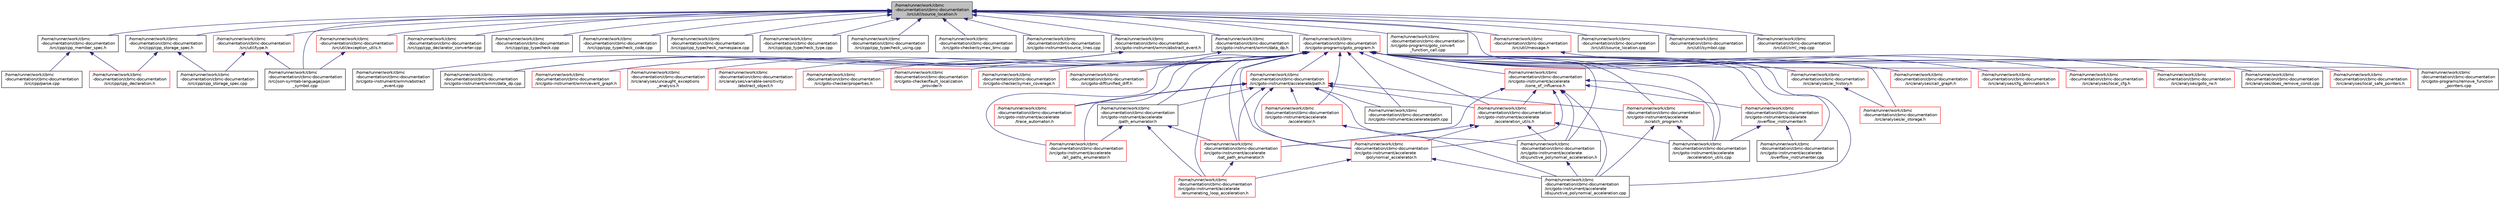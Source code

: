 digraph "/home/runner/work/cbmc-documentation/cbmc-documentation/src/util/source_location.h"
{
 // LATEX_PDF_SIZE
  bgcolor="transparent";
  edge [fontname="Helvetica",fontsize="10",labelfontname="Helvetica",labelfontsize="10"];
  node [fontname="Helvetica",fontsize="10",shape=record];
  Node1 [label="/home/runner/work/cbmc\l-documentation/cbmc-documentation\l/src/util/source_location.h",height=0.2,width=0.4,color="black", fillcolor="grey75", style="filled", fontcolor="black",tooltip=" "];
  Node1 -> Node2 [dir="back",color="midnightblue",fontsize="10",style="solid",fontname="Helvetica"];
  Node2 [label="/home/runner/work/cbmc\l-documentation/cbmc-documentation\l/src/cpp/cpp_storage_spec.h",height=0.2,width=0.4,color="black",URL="$cpp__storage__spec_8h.html",tooltip=" "];
  Node2 -> Node3 [dir="back",color="midnightblue",fontsize="10",style="solid",fontname="Helvetica"];
  Node3 [label="/home/runner/work/cbmc\l-documentation/cbmc-documentation\l/src/cpp/cpp_declaration.h",height=0.2,width=0.4,color="red",URL="$cpp__declaration_8h.html",tooltip=" "];
  Node2 -> Node48 [dir="back",color="midnightblue",fontsize="10",style="solid",fontname="Helvetica"];
  Node48 [label="/home/runner/work/cbmc\l-documentation/cbmc-documentation\l/src/cpp/cpp_storage_spec.cpp",height=0.2,width=0.4,color="black",URL="$cpp__storage__spec_8cpp.html",tooltip=" "];
  Node1 -> Node49 [dir="back",color="midnightblue",fontsize="10",style="solid",fontname="Helvetica"];
  Node49 [label="/home/runner/work/cbmc\l-documentation/cbmc-documentation\l/src/cpp/cpp_member_spec.h",height=0.2,width=0.4,color="black",URL="$cpp__member__spec_8h.html",tooltip=" "];
  Node49 -> Node3 [dir="back",color="midnightblue",fontsize="10",style="solid",fontname="Helvetica"];
  Node49 -> Node43 [dir="back",color="midnightblue",fontsize="10",style="solid",fontname="Helvetica"];
  Node43 [label="/home/runner/work/cbmc\l-documentation/cbmc-documentation\l/src/cpp/parse.cpp",height=0.2,width=0.4,color="black",URL="$parse_8cpp.html",tooltip=" "];
  Node1 -> Node8 [dir="back",color="midnightblue",fontsize="10",style="solid",fontname="Helvetica"];
  Node8 [label="/home/runner/work/cbmc\l-documentation/cbmc-documentation\l/src/cpp/cpp_declarator_converter.cpp",height=0.2,width=0.4,color="black",URL="$cpp__declarator__converter_8cpp.html",tooltip=" "];
  Node1 -> Node13 [dir="back",color="midnightblue",fontsize="10",style="solid",fontname="Helvetica"];
  Node13 [label="/home/runner/work/cbmc\l-documentation/cbmc-documentation\l/src/cpp/cpp_typecheck.cpp",height=0.2,width=0.4,color="black",URL="$cpp__typecheck_8cpp.html",tooltip=" "];
  Node1 -> Node15 [dir="back",color="midnightblue",fontsize="10",style="solid",fontname="Helvetica"];
  Node15 [label="/home/runner/work/cbmc\l-documentation/cbmc-documentation\l/src/cpp/cpp_typecheck_code.cpp",height=0.2,width=0.4,color="black",URL="$cpp__typecheck__code_8cpp.html",tooltip=" "];
  Node1 -> Node28 [dir="back",color="midnightblue",fontsize="10",style="solid",fontname="Helvetica"];
  Node28 [label="/home/runner/work/cbmc\l-documentation/cbmc-documentation\l/src/cpp/cpp_typecheck_namespace.cpp",height=0.2,width=0.4,color="black",URL="$cpp__typecheck__namespace_8cpp.html",tooltip=" "];
  Node1 -> Node32 [dir="back",color="midnightblue",fontsize="10",style="solid",fontname="Helvetica"];
  Node32 [label="/home/runner/work/cbmc\l-documentation/cbmc-documentation\l/src/cpp/cpp_typecheck_type.cpp",height=0.2,width=0.4,color="black",URL="$cpp__typecheck__type_8cpp.html",tooltip=" "];
  Node1 -> Node33 [dir="back",color="midnightblue",fontsize="10",style="solid",fontname="Helvetica"];
  Node33 [label="/home/runner/work/cbmc\l-documentation/cbmc-documentation\l/src/cpp/cpp_typecheck_using.cpp",height=0.2,width=0.4,color="black",URL="$cpp__typecheck__using_8cpp.html",tooltip=" "];
  Node1 -> Node50 [dir="back",color="midnightblue",fontsize="10",style="solid",fontname="Helvetica"];
  Node50 [label="/home/runner/work/cbmc\l-documentation/cbmc-documentation\l/src/goto-checker/symex_bmc.cpp",height=0.2,width=0.4,color="black",URL="$symex__bmc_8cpp.html",tooltip=" "];
  Node1 -> Node51 [dir="back",color="midnightblue",fontsize="10",style="solid",fontname="Helvetica"];
  Node51 [label="/home/runner/work/cbmc\l-documentation/cbmc-documentation\l/src/goto-instrument/source_lines.cpp",height=0.2,width=0.4,color="black",URL="$source__lines_8cpp.html",tooltip=" "];
  Node1 -> Node52 [dir="back",color="midnightblue",fontsize="10",style="solid",fontname="Helvetica"];
  Node52 [label="/home/runner/work/cbmc\l-documentation/cbmc-documentation\l/src/goto-instrument/wmm/abstract_event.h",height=0.2,width=0.4,color="black",URL="$abstract__event_8h.html",tooltip=" "];
  Node52 -> Node53 [dir="back",color="midnightblue",fontsize="10",style="solid",fontname="Helvetica"];
  Node53 [label="/home/runner/work/cbmc\l-documentation/cbmc-documentation\l/src/goto-instrument/wmm/abstract\l_event.cpp",height=0.2,width=0.4,color="black",URL="$abstract__event_8cpp.html",tooltip=" "];
  Node52 -> Node54 [dir="back",color="midnightblue",fontsize="10",style="solid",fontname="Helvetica"];
  Node54 [label="/home/runner/work/cbmc\l-documentation/cbmc-documentation\l/src/goto-instrument/wmm/event_graph.h",height=0.2,width=0.4,color="red",URL="$event__graph_8h.html",tooltip=" "];
  Node52 -> Node63 [dir="back",color="midnightblue",fontsize="10",style="solid",fontname="Helvetica"];
  Node63 [label="/home/runner/work/cbmc\l-documentation/cbmc-documentation\l/src/goto-instrument/wmm/data_dp.cpp",height=0.2,width=0.4,color="black",URL="$data__dp_8cpp.html",tooltip=" "];
  Node1 -> Node64 [dir="back",color="midnightblue",fontsize="10",style="solid",fontname="Helvetica"];
  Node64 [label="/home/runner/work/cbmc\l-documentation/cbmc-documentation\l/src/goto-instrument/wmm/data_dp.h",height=0.2,width=0.4,color="black",URL="$data__dp_8h.html",tooltip=" "];
  Node64 -> Node54 [dir="back",color="midnightblue",fontsize="10",style="solid",fontname="Helvetica"];
  Node64 -> Node63 [dir="back",color="midnightblue",fontsize="10",style="solid",fontname="Helvetica"];
  Node1 -> Node65 [dir="back",color="midnightblue",fontsize="10",style="solid",fontname="Helvetica"];
  Node65 [label="/home/runner/work/cbmc\l-documentation/cbmc-documentation\l/src/goto-programs/goto_program.h",height=0.2,width=0.4,color="red",URL="$goto__program_8h.html",tooltip=" "];
  Node65 -> Node66 [dir="back",color="midnightblue",fontsize="10",style="solid",fontname="Helvetica"];
  Node66 [label="/home/runner/work/cbmc\l-documentation/cbmc-documentation\l/src/analyses/ai_history.h",height=0.2,width=0.4,color="red",URL="$ai__history_8h.html",tooltip=" "];
  Node66 -> Node107 [dir="back",color="midnightblue",fontsize="10",style="solid",fontname="Helvetica"];
  Node107 [label="/home/runner/work/cbmc\l-documentation/cbmc-documentation\l/src/analyses/ai_storage.h",height=0.2,width=0.4,color="red",URL="$ai__storage_8h.html",tooltip=" "];
  Node65 -> Node107 [dir="back",color="midnightblue",fontsize="10",style="solid",fontname="Helvetica"];
  Node65 -> Node123 [dir="back",color="midnightblue",fontsize="10",style="solid",fontname="Helvetica"];
  Node123 [label="/home/runner/work/cbmc\l-documentation/cbmc-documentation\l/src/analyses/call_graph.h",height=0.2,width=0.4,color="red",URL="$call__graph_8h.html",tooltip=" "];
  Node65 -> Node132 [dir="back",color="midnightblue",fontsize="10",style="solid",fontname="Helvetica"];
  Node132 [label="/home/runner/work/cbmc\l-documentation/cbmc-documentation\l/src/analyses/cfg_dominators.h",height=0.2,width=0.4,color="red",URL="$cfg__dominators_8h.html",tooltip=" "];
  Node65 -> Node178 [dir="back",color="midnightblue",fontsize="10",style="solid",fontname="Helvetica"];
  Node178 [label="/home/runner/work/cbmc\l-documentation/cbmc-documentation\l/src/analyses/local_cfg.h",height=0.2,width=0.4,color="red",URL="$local__cfg_8h.html",tooltip=" "];
  Node65 -> Node185 [dir="back",color="midnightblue",fontsize="10",style="solid",fontname="Helvetica"];
  Node185 [label="/home/runner/work/cbmc\l-documentation/cbmc-documentation\l/src/analyses/goto_rw.h",height=0.2,width=0.4,color="red",URL="$goto__rw_8h.html",tooltip=" "];
  Node65 -> Node187 [dir="back",color="midnightblue",fontsize="10",style="solid",fontname="Helvetica"];
  Node187 [label="/home/runner/work/cbmc\l-documentation/cbmc-documentation\l/src/analyses/does_remove_const.cpp",height=0.2,width=0.4,color="black",URL="$does__remove__const_8cpp.html",tooltip=" "];
  Node65 -> Node188 [dir="back",color="midnightblue",fontsize="10",style="solid",fontname="Helvetica"];
  Node188 [label="/home/runner/work/cbmc\l-documentation/cbmc-documentation\l/src/analyses/local_safe_pointers.h",height=0.2,width=0.4,color="red",URL="$local__safe__pointers_8h.html",tooltip=" "];
  Node65 -> Node220 [dir="back",color="midnightblue",fontsize="10",style="solid",fontname="Helvetica"];
  Node220 [label="/home/runner/work/cbmc\l-documentation/cbmc-documentation\l/src/analyses/uncaught_exceptions\l_analysis.h",height=0.2,width=0.4,color="red",URL="$uncaught__exceptions__analysis_8h.html",tooltip=" "];
  Node65 -> Node223 [dir="back",color="midnightblue",fontsize="10",style="solid",fontname="Helvetica"];
  Node223 [label="/home/runner/work/cbmc\l-documentation/cbmc-documentation\l/src/analyses/variable-sensitivity\l/abstract_object.h",height=0.2,width=0.4,color="red",URL="$abstract__object_8h.html",tooltip=" "];
  Node65 -> Node268 [dir="back",color="midnightblue",fontsize="10",style="solid",fontname="Helvetica"];
  Node268 [label="/home/runner/work/cbmc\l-documentation/cbmc-documentation\l/src/goto-checker/properties.h",height=0.2,width=0.4,color="red",URL="$properties_8h.html",tooltip=" "];
  Node65 -> Node292 [dir="back",color="midnightblue",fontsize="10",style="solid",fontname="Helvetica"];
  Node292 [label="/home/runner/work/cbmc\l-documentation/cbmc-documentation\l/src/goto-checker/fault_localization\l_provider.h",height=0.2,width=0.4,color="red",URL="$fault__localization__provider_8h.html",tooltip=" "];
  Node65 -> Node295 [dir="back",color="midnightblue",fontsize="10",style="solid",fontname="Helvetica"];
  Node295 [label="/home/runner/work/cbmc\l-documentation/cbmc-documentation\l/src/goto-checker/symex_coverage.h",height=0.2,width=0.4,color="red",URL="$symex__coverage_8h.html",tooltip=" "];
  Node65 -> Node301 [dir="back",color="midnightblue",fontsize="10",style="solid",fontname="Helvetica"];
  Node301 [label="/home/runner/work/cbmc\l-documentation/cbmc-documentation\l/src/goto-diff/unified_diff.h",height=0.2,width=0.4,color="red",URL="$unified__diff_8h.html",tooltip=" "];
  Node65 -> Node305 [dir="back",color="midnightblue",fontsize="10",style="solid",fontname="Helvetica"];
  Node305 [label="/home/runner/work/cbmc\l-documentation/cbmc-documentation\l/src/goto-instrument/accelerate/path.h",height=0.2,width=0.4,color="red",URL="$path_8h.html",tooltip=" "];
  Node305 -> Node306 [dir="back",color="midnightblue",fontsize="10",style="solid",fontname="Helvetica"];
  Node306 [label="/home/runner/work/cbmc\l-documentation/cbmc-documentation\l/src/goto-instrument/accelerate\l/trace_automaton.h",height=0.2,width=0.4,color="red",URL="$trace__automaton_8h.html",tooltip=" "];
  Node305 -> Node138 [dir="back",color="midnightblue",fontsize="10",style="solid",fontname="Helvetica"];
  Node138 [label="/home/runner/work/cbmc\l-documentation/cbmc-documentation\l/src/goto-instrument/accelerate\l/acceleration_utils.h",height=0.2,width=0.4,color="red",URL="$acceleration__utils_8h.html",tooltip=" "];
  Node138 -> Node139 [dir="back",color="midnightblue",fontsize="10",style="solid",fontname="Helvetica"];
  Node139 [label="/home/runner/work/cbmc\l-documentation/cbmc-documentation\l/src/goto-instrument/accelerate\l/polynomial_accelerator.h",height=0.2,width=0.4,color="red",URL="$polynomial__accelerator_8h.html",tooltip=" "];
  Node139 -> Node140 [dir="back",color="midnightblue",fontsize="10",style="solid",fontname="Helvetica"];
  Node140 [label="/home/runner/work/cbmc\l-documentation/cbmc-documentation\l/src/goto-instrument/accelerate\l/enumerating_loop_acceleration.h",height=0.2,width=0.4,color="red",URL="$enumerating__loop__acceleration_8h.html",tooltip=" "];
  Node139 -> Node142 [dir="back",color="midnightblue",fontsize="10",style="solid",fontname="Helvetica"];
  Node142 [label="/home/runner/work/cbmc\l-documentation/cbmc-documentation\l/src/goto-instrument/accelerate\l/disjunctive_polynomial_acceleration.cpp",height=0.2,width=0.4,color="black",URL="$disjunctive__polynomial__acceleration_8cpp.html",tooltip=" "];
  Node138 -> Node144 [dir="back",color="midnightblue",fontsize="10",style="solid",fontname="Helvetica"];
  Node144 [label="/home/runner/work/cbmc\l-documentation/cbmc-documentation\l/src/goto-instrument/accelerate\l/sat_path_enumerator.h",height=0.2,width=0.4,color="red",URL="$sat__path__enumerator_8h.html",tooltip=" "];
  Node144 -> Node140 [dir="back",color="midnightblue",fontsize="10",style="solid",fontname="Helvetica"];
  Node138 -> Node146 [dir="back",color="midnightblue",fontsize="10",style="solid",fontname="Helvetica"];
  Node146 [label="/home/runner/work/cbmc\l-documentation/cbmc-documentation\l/src/goto-instrument/accelerate\l/acceleration_utils.cpp",height=0.2,width=0.4,color="black",URL="$acceleration__utils_8cpp.html",tooltip=" "];
  Node138 -> Node147 [dir="back",color="midnightblue",fontsize="10",style="solid",fontname="Helvetica"];
  Node147 [label="/home/runner/work/cbmc\l-documentation/cbmc-documentation\l/src/goto-instrument/accelerate\l/disjunctive_polynomial_acceleration.h",height=0.2,width=0.4,color="black",URL="$disjunctive__polynomial__acceleration_8h.html",tooltip=" "];
  Node147 -> Node142 [dir="back",color="midnightblue",fontsize="10",style="solid",fontname="Helvetica"];
  Node305 -> Node148 [dir="back",color="midnightblue",fontsize="10",style="solid",fontname="Helvetica"];
  Node148 [label="/home/runner/work/cbmc\l-documentation/cbmc-documentation\l/src/goto-instrument/accelerate\l/accelerator.h",height=0.2,width=0.4,color="red",URL="$accelerator_8h.html",tooltip=" "];
  Node148 -> Node142 [dir="back",color="midnightblue",fontsize="10",style="solid",fontname="Helvetica"];
  Node305 -> Node139 [dir="back",color="midnightblue",fontsize="10",style="solid",fontname="Helvetica"];
  Node305 -> Node149 [dir="back",color="midnightblue",fontsize="10",style="solid",fontname="Helvetica"];
  Node149 [label="/home/runner/work/cbmc\l-documentation/cbmc-documentation\l/src/goto-instrument/accelerate\l/path_enumerator.h",height=0.2,width=0.4,color="black",URL="$path__enumerator_8h.html",tooltip=" "];
  Node149 -> Node140 [dir="back",color="midnightblue",fontsize="10",style="solid",fontname="Helvetica"];
  Node149 -> Node144 [dir="back",color="midnightblue",fontsize="10",style="solid",fontname="Helvetica"];
  Node149 -> Node150 [dir="back",color="midnightblue",fontsize="10",style="solid",fontname="Helvetica"];
  Node150 [label="/home/runner/work/cbmc\l-documentation/cbmc-documentation\l/src/goto-instrument/accelerate\l/all_paths_enumerator.h",height=0.2,width=0.4,color="red",URL="$all__paths__enumerator_8h.html",tooltip=" "];
  Node305 -> Node144 [dir="back",color="midnightblue",fontsize="10",style="solid",fontname="Helvetica"];
  Node305 -> Node209 [dir="back",color="midnightblue",fontsize="10",style="solid",fontname="Helvetica"];
  Node209 [label="/home/runner/work/cbmc\l-documentation/cbmc-documentation\l/src/goto-instrument/accelerate\l/scratch_program.h",height=0.2,width=0.4,color="red",URL="$scratch__program_8h.html",tooltip=" "];
  Node209 -> Node146 [dir="back",color="midnightblue",fontsize="10",style="solid",fontname="Helvetica"];
  Node209 -> Node142 [dir="back",color="midnightblue",fontsize="10",style="solid",fontname="Helvetica"];
  Node305 -> Node150 [dir="back",color="midnightblue",fontsize="10",style="solid",fontname="Helvetica"];
  Node305 -> Node147 [dir="back",color="midnightblue",fontsize="10",style="solid",fontname="Helvetica"];
  Node305 -> Node309 [dir="back",color="midnightblue",fontsize="10",style="solid",fontname="Helvetica"];
  Node309 [label="/home/runner/work/cbmc\l-documentation/cbmc-documentation\l/src/goto-instrument/accelerate/path.cpp",height=0.2,width=0.4,color="black",URL="$path_8cpp.html",tooltip=" "];
  Node65 -> Node306 [dir="back",color="midnightblue",fontsize="10",style="solid",fontname="Helvetica"];
  Node65 -> Node138 [dir="back",color="midnightblue",fontsize="10",style="solid",fontname="Helvetica"];
  Node65 -> Node310 [dir="back",color="midnightblue",fontsize="10",style="solid",fontname="Helvetica"];
  Node310 [label="/home/runner/work/cbmc\l-documentation/cbmc-documentation\l/src/goto-instrument/accelerate\l/cone_of_influence.h",height=0.2,width=0.4,color="red",URL="$cone__of__influence_8h.html",tooltip=" "];
  Node310 -> Node138 [dir="back",color="midnightblue",fontsize="10",style="solid",fontname="Helvetica"];
  Node310 -> Node139 [dir="back",color="midnightblue",fontsize="10",style="solid",fontname="Helvetica"];
  Node310 -> Node144 [dir="back",color="midnightblue",fontsize="10",style="solid",fontname="Helvetica"];
  Node310 -> Node311 [dir="back",color="midnightblue",fontsize="10",style="solid",fontname="Helvetica"];
  Node311 [label="/home/runner/work/cbmc\l-documentation/cbmc-documentation\l/src/goto-instrument/accelerate\l/overflow_instrumenter.h",height=0.2,width=0.4,color="red",URL="$overflow__instrumenter_8h.html",tooltip=" "];
  Node311 -> Node146 [dir="back",color="midnightblue",fontsize="10",style="solid",fontname="Helvetica"];
  Node311 -> Node312 [dir="back",color="midnightblue",fontsize="10",style="solid",fontname="Helvetica"];
  Node312 [label="/home/runner/work/cbmc\l-documentation/cbmc-documentation\l/src/goto-instrument/accelerate\l/overflow_instrumenter.cpp",height=0.2,width=0.4,color="black",URL="$overflow__instrumenter_8cpp.html",tooltip=" "];
  Node310 -> Node146 [dir="back",color="midnightblue",fontsize="10",style="solid",fontname="Helvetica"];
  Node310 -> Node147 [dir="back",color="midnightblue",fontsize="10",style="solid",fontname="Helvetica"];
  Node310 -> Node142 [dir="back",color="midnightblue",fontsize="10",style="solid",fontname="Helvetica"];
  Node65 -> Node148 [dir="back",color="midnightblue",fontsize="10",style="solid",fontname="Helvetica"];
  Node65 -> Node140 [dir="back",color="midnightblue",fontsize="10",style="solid",fontname="Helvetica"];
  Node65 -> Node139 [dir="back",color="midnightblue",fontsize="10",style="solid",fontname="Helvetica"];
  Node65 -> Node149 [dir="back",color="midnightblue",fontsize="10",style="solid",fontname="Helvetica"];
  Node65 -> Node144 [dir="back",color="midnightblue",fontsize="10",style="solid",fontname="Helvetica"];
  Node65 -> Node311 [dir="back",color="midnightblue",fontsize="10",style="solid",fontname="Helvetica"];
  Node65 -> Node209 [dir="back",color="midnightblue",fontsize="10",style="solid",fontname="Helvetica"];
  Node65 -> Node146 [dir="back",color="midnightblue",fontsize="10",style="solid",fontname="Helvetica"];
  Node65 -> Node150 [dir="back",color="midnightblue",fontsize="10",style="solid",fontname="Helvetica"];
  Node65 -> Node147 [dir="back",color="midnightblue",fontsize="10",style="solid",fontname="Helvetica"];
  Node65 -> Node142 [dir="back",color="midnightblue",fontsize="10",style="solid",fontname="Helvetica"];
  Node65 -> Node312 [dir="back",color="midnightblue",fontsize="10",style="solid",fontname="Helvetica"];
  Node65 -> Node309 [dir="back",color="midnightblue",fontsize="10",style="solid",fontname="Helvetica"];
  Node1 -> Node533 [dir="back",color="midnightblue",fontsize="10",style="solid",fontname="Helvetica"];
  Node533 [label="/home/runner/work/cbmc\l-documentation/cbmc-documentation\l/src/goto-programs/goto_convert\l_function_call.cpp",height=0.2,width=0.4,color="black",URL="$goto__convert__function__call_8cpp.html",tooltip=" "];
  Node1 -> Node463 [dir="back",color="midnightblue",fontsize="10",style="solid",fontname="Helvetica"];
  Node463 [label="/home/runner/work/cbmc\l-documentation/cbmc-documentation\l/src/goto-programs/remove_function\l_pointers.cpp",height=0.2,width=0.4,color="black",URL="$remove__function__pointers_8cpp.html",tooltip=" "];
  Node1 -> Node593 [dir="back",color="midnightblue",fontsize="10",style="solid",fontname="Helvetica"];
  Node593 [label="/home/runner/work/cbmc\l-documentation/cbmc-documentation\l/src/json-symtab-language/json\l_symbol.cpp",height=0.2,width=0.4,color="black",URL="$json__symbol_8cpp.html",tooltip=" "];
  Node1 -> Node594 [dir="back",color="midnightblue",fontsize="10",style="solid",fontname="Helvetica"];
  Node594 [label="/home/runner/work/cbmc\l-documentation/cbmc-documentation\l/src/util/type.h",height=0.2,width=0.4,color="red",URL="$type_8h.html",tooltip=" "];
  Node594 -> Node48 [dir="back",color="midnightblue",fontsize="10",style="solid",fontname="Helvetica"];
  Node594 -> Node593 [dir="back",color="midnightblue",fontsize="10",style="solid",fontname="Helvetica"];
  Node1 -> Node1117 [dir="back",color="midnightblue",fontsize="10",style="solid",fontname="Helvetica"];
  Node1117 [label="/home/runner/work/cbmc\l-documentation/cbmc-documentation\l/src/util/exception_utils.h",height=0.2,width=0.4,color="red",URL="$exception__utils_8h.html",tooltip=" "];
  Node1117 -> Node593 [dir="back",color="midnightblue",fontsize="10",style="solid",fontname="Helvetica"];
  Node1 -> Node1149 [dir="back",color="midnightblue",fontsize="10",style="solid",fontname="Helvetica"];
  Node1149 [label="/home/runner/work/cbmc\l-documentation/cbmc-documentation\l/src/util/message.h",height=0.2,width=0.4,color="red",URL="$src_2util_2message_8h.html",tooltip=" "];
  Node1149 -> Node463 [dir="back",color="midnightblue",fontsize="10",style="solid",fontname="Helvetica"];
  Node1 -> Node1244 [dir="back",color="midnightblue",fontsize="10",style="solid",fontname="Helvetica"];
  Node1244 [label="/home/runner/work/cbmc\l-documentation/cbmc-documentation\l/src/util/source_location.cpp",height=0.2,width=0.4,color="black",URL="$source__location_8cpp.html",tooltip=" "];
  Node1 -> Node1045 [dir="back",color="midnightblue",fontsize="10",style="solid",fontname="Helvetica"];
  Node1045 [label="/home/runner/work/cbmc\l-documentation/cbmc-documentation\l/src/util/symbol.cpp",height=0.2,width=0.4,color="black",URL="$symbol_8cpp.html",tooltip=" "];
  Node1 -> Node1245 [dir="back",color="midnightblue",fontsize="10",style="solid",fontname="Helvetica"];
  Node1245 [label="/home/runner/work/cbmc\l-documentation/cbmc-documentation\l/src/util/xml_irep.cpp",height=0.2,width=0.4,color="black",URL="$xml__irep_8cpp.html",tooltip=" "];
}
